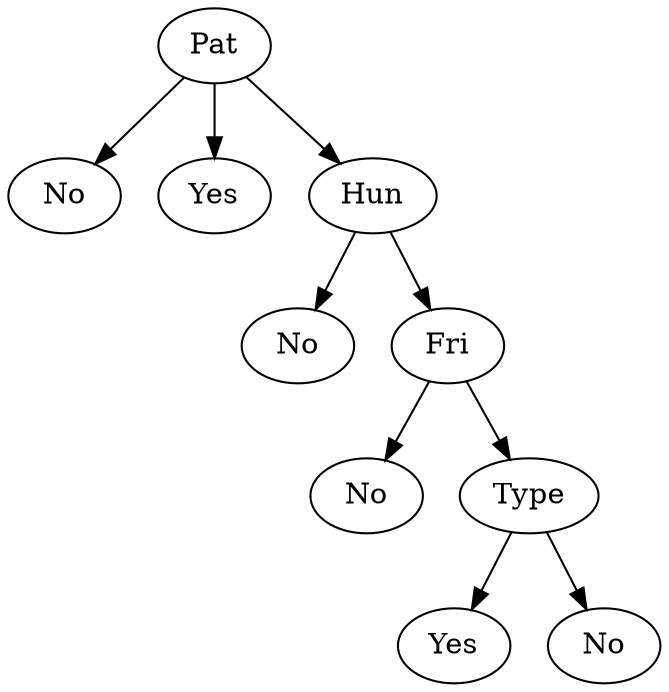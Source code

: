 // The Round Table
digraph "round-table" {
	"" [label=Pat]
	c [label=No]
	"" -> c
	d [label=Yes]
	"" -> d
	e [label=Hun]
	"" -> e
	f [label=No]
	e -> f
	g [label=Fri]
	e -> g
	h [label=No]
	g -> h
	i [label=Type]
	g -> i
	j [label=Yes]
	i -> j
	k [label=No]
	i -> k
}
